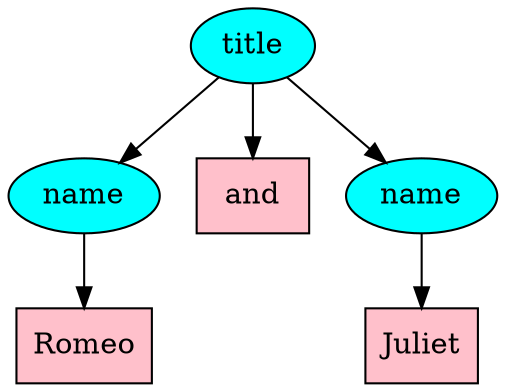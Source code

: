 digraph G {
	title[style=filled, fillcolor=cyan]
	title -> { name1[label=name, style=filled, fillcolor=cyan] }
	title -> { and[shape=box, style=filled, fillcolor=pink] }
	title -> { name2[label=name, style=filled, fillcolor=cyan] }
	name1 -> { Romeo [shape=box, style=filled, fillcolor=pink] }
	name2 -> { Juliet[shape=box, style=filled, fillcolor=pink] }
}